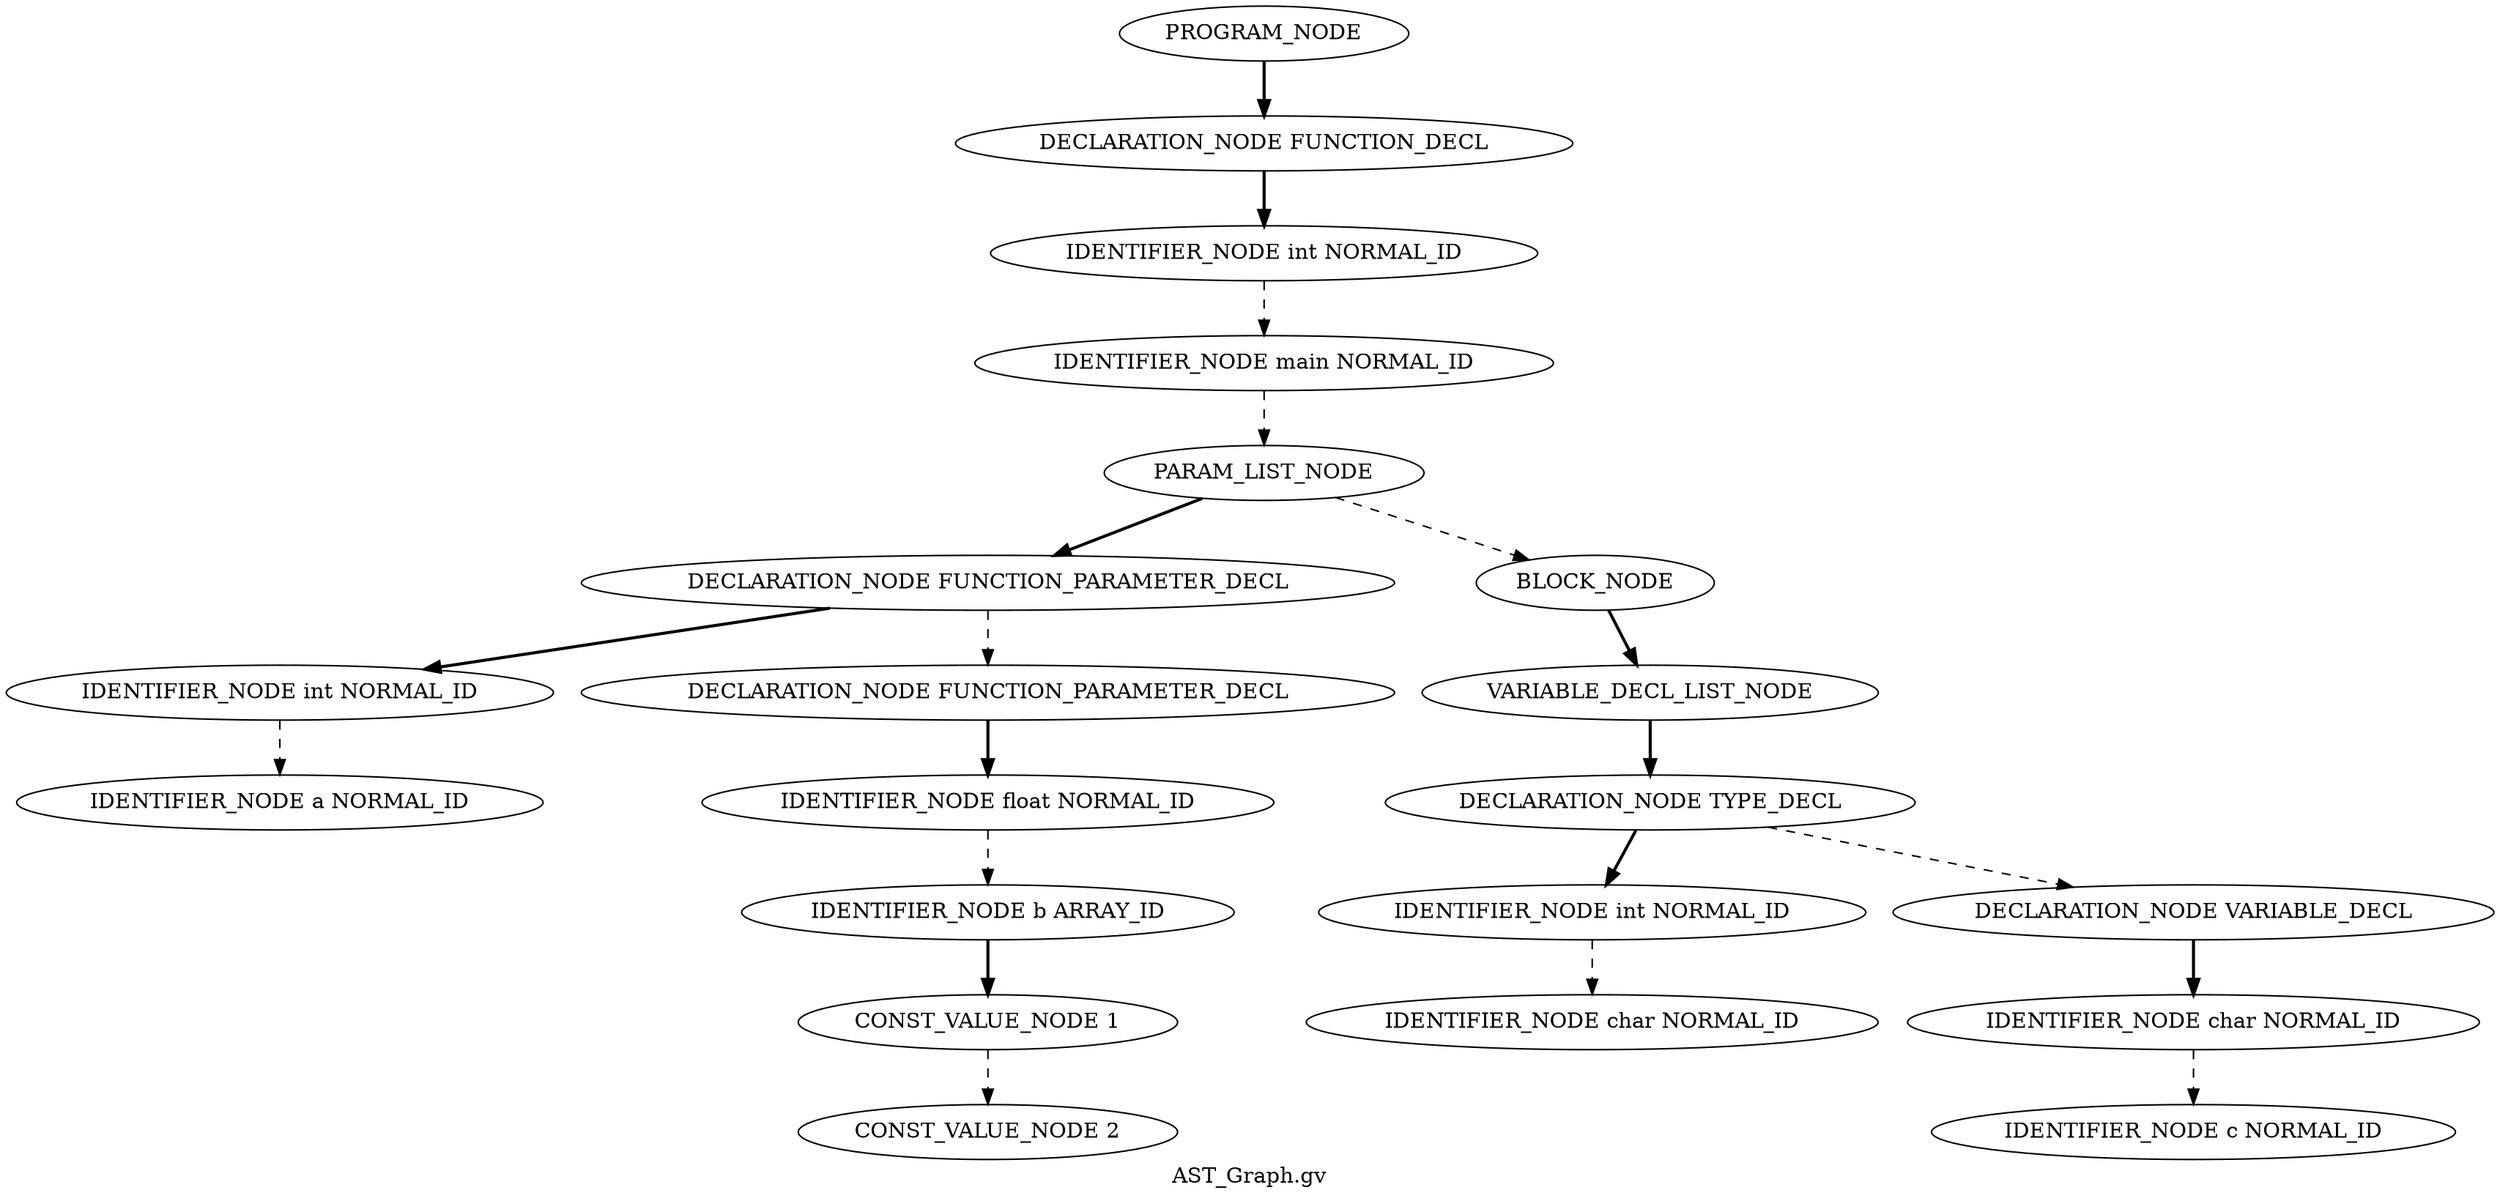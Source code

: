 Digraph AST
{
label = "AST_Graph.gv"
node0 [label ="PROGRAM_NODE"]
node1 [label ="DECLARATION_NODE FUNCTION_DECL"]
node2 [label ="IDENTIFIER_NODE int NORMAL_ID"]
node3 [label ="IDENTIFIER_NODE main NORMAL_ID"]
node4 [label ="PARAM_LIST_NODE"]
node5 [label ="DECLARATION_NODE FUNCTION_PARAMETER_DECL"]
node6 [label ="IDENTIFIER_NODE int NORMAL_ID"]
node7 [label ="IDENTIFIER_NODE a NORMAL_ID"]
node6 -> node7 [style = dashed]
node5 -> node6 [style = bold]
node8 [label ="DECLARATION_NODE FUNCTION_PARAMETER_DECL"]
node9 [label ="IDENTIFIER_NODE float NORMAL_ID"]
node10 [label ="IDENTIFIER_NODE b ARRAY_ID"]
node11 [label ="CONST_VALUE_NODE 1"]
node12 [label ="CONST_VALUE_NODE 2"]
node11 -> node12 [style = dashed]
node10 -> node11 [style = bold]
node9 -> node10 [style = dashed]
node8 -> node9 [style = bold]
node5 -> node8 [style = dashed]
node4 -> node5 [style = bold]
node13 [label ="BLOCK_NODE"]
node14 [label ="VARIABLE_DECL_LIST_NODE"]
node15 [label ="DECLARATION_NODE TYPE_DECL"]
node16 [label ="IDENTIFIER_NODE int NORMAL_ID"]
node17 [label ="IDENTIFIER_NODE char NORMAL_ID"]
node16 -> node17 [style = dashed]
node15 -> node16 [style = bold]
node18 [label ="DECLARATION_NODE VARIABLE_DECL"]
node19 [label ="IDENTIFIER_NODE char NORMAL_ID"]
node20 [label ="IDENTIFIER_NODE c NORMAL_ID"]
node19 -> node20 [style = dashed]
node18 -> node19 [style = bold]
node15 -> node18 [style = dashed]
node14 -> node15 [style = bold]
node13 -> node14 [style = bold]
node4 -> node13 [style = dashed]
node3 -> node4 [style = dashed]
node2 -> node3 [style = dashed]
node1 -> node2 [style = bold]
node0 -> node1 [style = bold]
}
